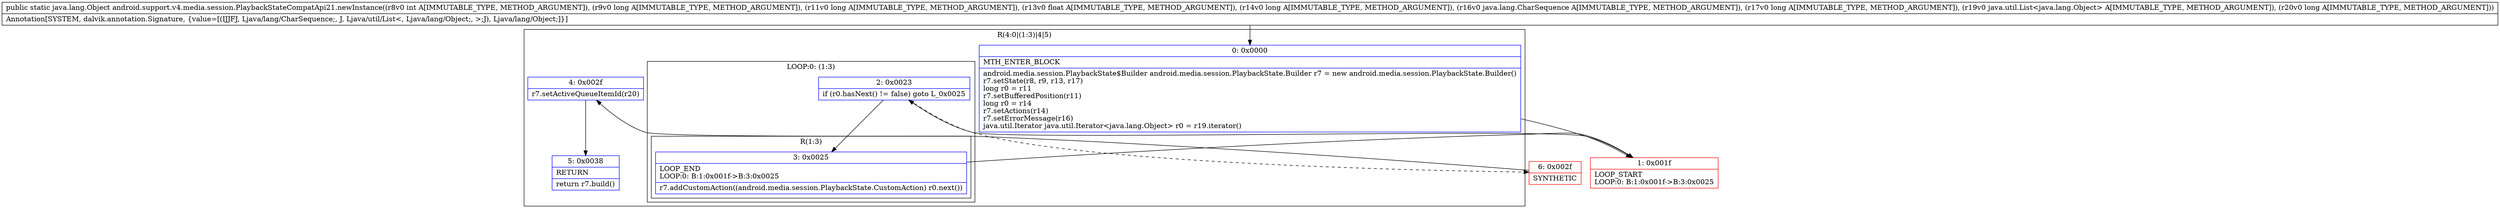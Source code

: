 digraph "CFG forandroid.support.v4.media.session.PlaybackStateCompatApi21.newInstance(IJJFJLjava\/lang\/CharSequence;JLjava\/util\/List;J)Ljava\/lang\/Object;" {
subgraph cluster_Region_2053691531 {
label = "R(4:0|(1:3)|4|5)";
node [shape=record,color=blue];
Node_0 [shape=record,label="{0\:\ 0x0000|MTH_ENTER_BLOCK\l|android.media.session.PlaybackState$Builder android.media.session.PlaybackState.Builder r7 = new android.media.session.PlaybackState.Builder()\lr7.setState(r8, r9, r13, r17)\llong r0 = r11\lr7.setBufferedPosition(r11)\llong r0 = r14\lr7.setActions(r14)\lr7.setErrorMessage(r16)\ljava.util.Iterator java.util.Iterator\<java.lang.Object\> r0 = r19.iterator()\l}"];
subgraph cluster_LoopRegion_1797198552 {
label = "LOOP:0: (1:3)";
node [shape=record,color=blue];
Node_2 [shape=record,label="{2\:\ 0x0023|if (r0.hasNext() != false) goto L_0x0025\l}"];
subgraph cluster_Region_266566118 {
label = "R(1:3)";
node [shape=record,color=blue];
Node_3 [shape=record,label="{3\:\ 0x0025|LOOP_END\lLOOP:0: B:1:0x001f\-\>B:3:0x0025\l|r7.addCustomAction((android.media.session.PlaybackState.CustomAction) r0.next())\l}"];
}
}
Node_4 [shape=record,label="{4\:\ 0x002f|r7.setActiveQueueItemId(r20)\l}"];
Node_5 [shape=record,label="{5\:\ 0x0038|RETURN\l|return r7.build()\l}"];
}
Node_1 [shape=record,color=red,label="{1\:\ 0x001f|LOOP_START\lLOOP:0: B:1:0x001f\-\>B:3:0x0025\l}"];
Node_6 [shape=record,color=red,label="{6\:\ 0x002f|SYNTHETIC\l}"];
MethodNode[shape=record,label="{public static java.lang.Object android.support.v4.media.session.PlaybackStateCompatApi21.newInstance((r8v0 int A[IMMUTABLE_TYPE, METHOD_ARGUMENT]), (r9v0 long A[IMMUTABLE_TYPE, METHOD_ARGUMENT]), (r11v0 long A[IMMUTABLE_TYPE, METHOD_ARGUMENT]), (r13v0 float A[IMMUTABLE_TYPE, METHOD_ARGUMENT]), (r14v0 long A[IMMUTABLE_TYPE, METHOD_ARGUMENT]), (r16v0 java.lang.CharSequence A[IMMUTABLE_TYPE, METHOD_ARGUMENT]), (r17v0 long A[IMMUTABLE_TYPE, METHOD_ARGUMENT]), (r19v0 java.util.List\<java.lang.Object\> A[IMMUTABLE_TYPE, METHOD_ARGUMENT]), (r20v0 long A[IMMUTABLE_TYPE, METHOD_ARGUMENT]))  | Annotation[SYSTEM, dalvik.annotation.Signature, \{value=[(IJJFJ, Ljava\/lang\/CharSequence;, J, Ljava\/util\/List\<, Ljava\/lang\/Object;, \>;J), Ljava\/lang\/Object;]\}]\l}"];
MethodNode -> Node_0;
Node_0 -> Node_1;
Node_2 -> Node_3;
Node_2 -> Node_6[style=dashed];
Node_3 -> Node_1;
Node_4 -> Node_5;
Node_1 -> Node_2;
Node_6 -> Node_4;
}

